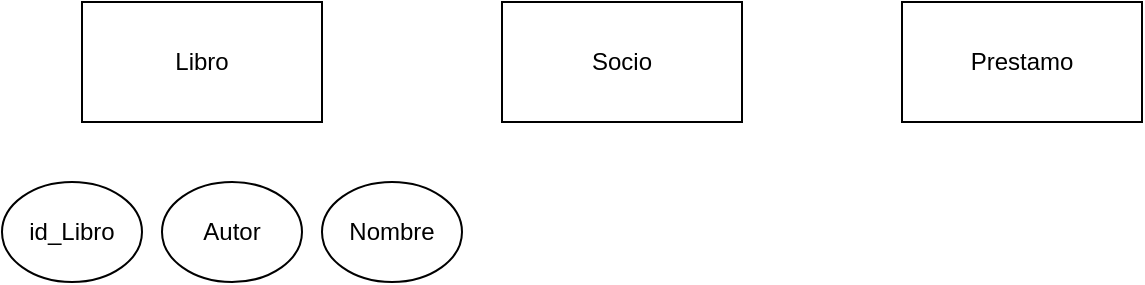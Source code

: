 <mxfile version="28.2.5">
  <diagram name="Página-1" id="nRurIq5fweHd_rMZYsbP">
    <mxGraphModel dx="1028" dy="595" grid="1" gridSize="10" guides="1" tooltips="1" connect="1" arrows="1" fold="1" page="1" pageScale="1" pageWidth="827" pageHeight="1169" math="0" shadow="0">
      <root>
        <mxCell id="0" />
        <mxCell id="1" parent="0" />
        <mxCell id="zsZTNAdPiWAc2QURY5a9-1" value="Libro" style="rounded=0;whiteSpace=wrap;html=1;" parent="1" vertex="1">
          <mxGeometry x="40" y="130" width="120" height="60" as="geometry" />
        </mxCell>
        <mxCell id="zsZTNAdPiWAc2QURY5a9-2" value="Socio" style="rounded=0;whiteSpace=wrap;html=1;" parent="1" vertex="1">
          <mxGeometry x="250" y="130" width="120" height="60" as="geometry" />
        </mxCell>
        <mxCell id="zsZTNAdPiWAc2QURY5a9-3" value="Prestamo" style="rounded=0;whiteSpace=wrap;html=1;" parent="1" vertex="1">
          <mxGeometry x="450" y="130" width="120" height="60" as="geometry" />
        </mxCell>
        <mxCell id="zsZTNAdPiWAc2QURY5a9-6" value="id_Libro" style="ellipse;whiteSpace=wrap;html=1;" parent="1" vertex="1">
          <mxGeometry y="220" width="70" height="50" as="geometry" />
        </mxCell>
        <mxCell id="zsZTNAdPiWAc2QURY5a9-7" value="Autor" style="ellipse;whiteSpace=wrap;html=1;" parent="1" vertex="1">
          <mxGeometry x="80" y="220" width="70" height="50" as="geometry" />
        </mxCell>
        <mxCell id="zsZTNAdPiWAc2QURY5a9-8" value="Nombre" style="ellipse;whiteSpace=wrap;html=1;" parent="1" vertex="1">
          <mxGeometry x="160" y="220" width="70" height="50" as="geometry" />
        </mxCell>
      </root>
    </mxGraphModel>
  </diagram>
</mxfile>

